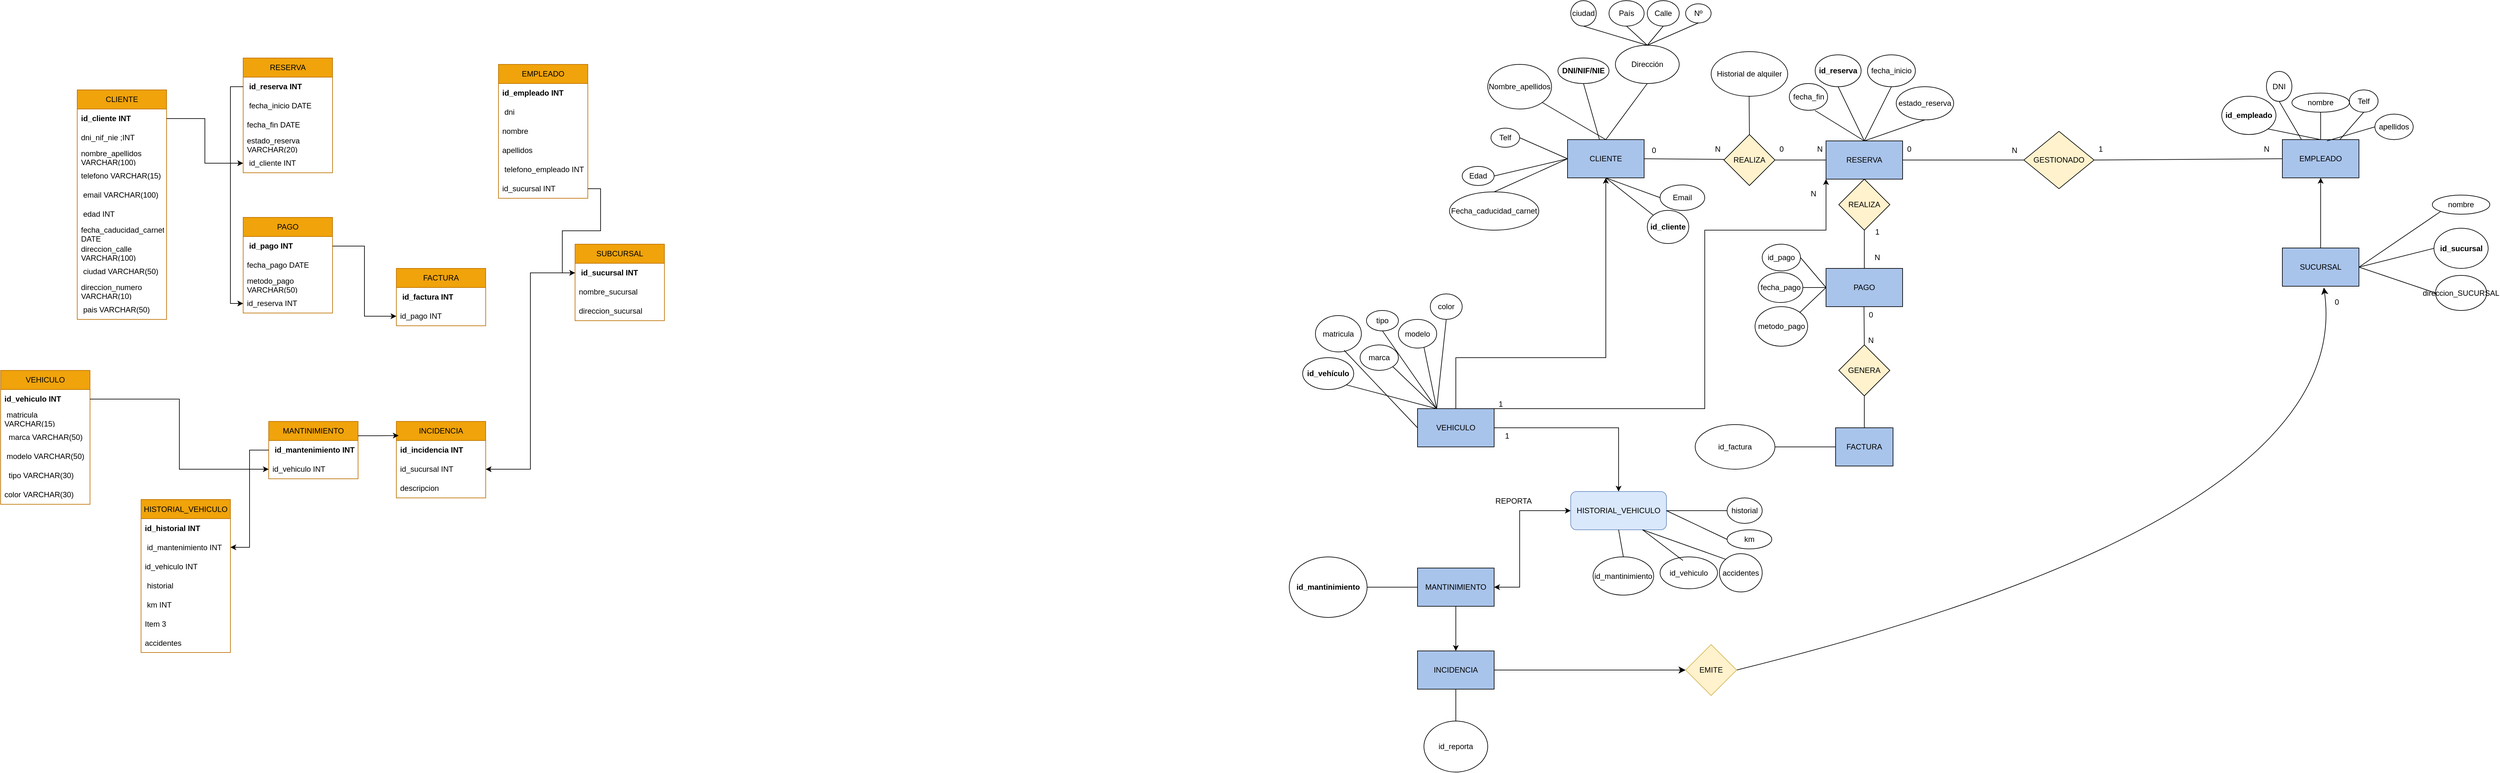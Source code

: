 <mxfile version="27.0.5">
  <diagram id="R2lEEEUBdFMjLlhIrx00" name="Page-1">
    <mxGraphModel dx="4003" dy="900" grid="1" gridSize="10" guides="1" tooltips="1" connect="1" arrows="1" fold="1" page="1" pageScale="1" pageWidth="850" pageHeight="1100" math="0" shadow="0" extFonts="Permanent Marker^https://fonts.googleapis.com/css?family=Permanent+Marker">
      <root>
        <mxCell id="0" />
        <mxCell id="1" parent="0" />
        <mxCell id="V3qszUc2DDFbUSEGO7iu-2" value="CLIENTE" style="rounded=0;whiteSpace=wrap;html=1;fillColor=#A9C4EB;" parent="1" vertex="1">
          <mxGeometry x="155" y="238" width="120" height="60" as="geometry" />
        </mxCell>
        <mxCell id="V3qszUc2DDFbUSEGO7iu-3" value="Dirección" style="ellipse;whiteSpace=wrap;html=1;" parent="1" vertex="1">
          <mxGeometry x="230" y="90" width="100" height="60" as="geometry" />
        </mxCell>
        <mxCell id="V3qszUc2DDFbUSEGO7iu-5" value="&lt;b&gt;DNI/NIF/NIE&lt;/b&gt;" style="ellipse;whiteSpace=wrap;html=1;" parent="1" vertex="1">
          <mxGeometry x="140" y="110" width="80" height="40" as="geometry" />
        </mxCell>
        <mxCell id="V3qszUc2DDFbUSEGO7iu-6" value="Nombre_apellidos" style="ellipse;whiteSpace=wrap;html=1;" parent="1" vertex="1">
          <mxGeometry x="30" y="120" width="100" height="70" as="geometry" />
        </mxCell>
        <mxCell id="V3qszUc2DDFbUSEGO7iu-7" value="Telf" style="ellipse;whiteSpace=wrap;html=1;" parent="1" vertex="1">
          <mxGeometry x="35" y="220" width="45" height="30" as="geometry" />
        </mxCell>
        <mxCell id="V3qszUc2DDFbUSEGO7iu-8" value="Email" style="ellipse;whiteSpace=wrap;html=1;" parent="1" vertex="1">
          <mxGeometry x="300" y="309" width="70" height="40" as="geometry" />
        </mxCell>
        <mxCell id="V3qszUc2DDFbUSEGO7iu-9" value="Fecha_caducidad_carnet" style="ellipse;whiteSpace=wrap;html=1;" parent="1" vertex="1">
          <mxGeometry x="-30" y="320" width="140" height="60" as="geometry" />
        </mxCell>
        <mxCell id="V3qszUc2DDFbUSEGO7iu-10" value="Edad" style="ellipse;whiteSpace=wrap;html=1;" parent="1" vertex="1">
          <mxGeometry x="-10" y="280" width="50" height="30" as="geometry" />
        </mxCell>
        <mxCell id="V3qszUc2DDFbUSEGO7iu-13" value="" style="endArrow=none;html=1;rounded=0;entryX=0.5;entryY=1;entryDx=0;entryDy=0;exitX=0.5;exitY=0;exitDx=0;exitDy=0;" parent="1" source="V3qszUc2DDFbUSEGO7iu-2" target="V3qszUc2DDFbUSEGO7iu-3" edge="1">
          <mxGeometry width="50" height="50" relative="1" as="geometry">
            <mxPoint x="220" y="240" as="sourcePoint" />
            <mxPoint x="270" y="190" as="targetPoint" />
          </mxGeometry>
        </mxCell>
        <mxCell id="V3qszUc2DDFbUSEGO7iu-14" value="" style="endArrow=none;html=1;rounded=0;exitX=0.417;exitY=0;exitDx=0;exitDy=0;exitPerimeter=0;entryX=0.5;entryY=1;entryDx=0;entryDy=0;" parent="1" source="V3qszUc2DDFbUSEGO7iu-2" target="V3qszUc2DDFbUSEGO7iu-5" edge="1">
          <mxGeometry width="50" height="50" relative="1" as="geometry">
            <mxPoint x="200" y="230" as="sourcePoint" />
            <mxPoint x="160" y="150" as="targetPoint" />
          </mxGeometry>
        </mxCell>
        <mxCell id="V3qszUc2DDFbUSEGO7iu-15" value="" style="endArrow=none;html=1;rounded=0;exitX=0;exitY=0.5;exitDx=0;exitDy=0;entryX=0.5;entryY=1;entryDx=0;entryDy=0;" parent="1" source="V3qszUc2DDFbUSEGO7iu-8" target="V3qszUc2DDFbUSEGO7iu-2" edge="1">
          <mxGeometry width="50" height="50" relative="1" as="geometry">
            <mxPoint x="210" y="370" as="sourcePoint" />
            <mxPoint x="220" y="300" as="targetPoint" />
          </mxGeometry>
        </mxCell>
        <mxCell id="V3qszUc2DDFbUSEGO7iu-16" value="" style="endArrow=none;html=1;rounded=0;exitX=0.5;exitY=0;exitDx=0;exitDy=0;entryX=0;entryY=0.5;entryDx=0;entryDy=0;" parent="1" source="V3qszUc2DDFbUSEGO7iu-9" target="V3qszUc2DDFbUSEGO7iu-2" edge="1">
          <mxGeometry width="50" height="50" relative="1" as="geometry">
            <mxPoint x="185" y="370" as="sourcePoint" />
            <mxPoint x="175" y="300" as="targetPoint" />
          </mxGeometry>
        </mxCell>
        <mxCell id="V3qszUc2DDFbUSEGO7iu-17" value="" style="endArrow=none;html=1;rounded=0;entryX=0;entryY=0.5;entryDx=0;entryDy=0;exitX=1;exitY=0.5;exitDx=0;exitDy=0;" parent="1" source="V3qszUc2DDFbUSEGO7iu-10" target="V3qszUc2DDFbUSEGO7iu-2" edge="1">
          <mxGeometry width="50" height="50" relative="1" as="geometry">
            <mxPoint x="105" y="300" as="sourcePoint" />
            <mxPoint x="145" y="280" as="targetPoint" />
          </mxGeometry>
        </mxCell>
        <mxCell id="V3qszUc2DDFbUSEGO7iu-18" value="" style="endArrow=none;html=1;rounded=0;entryX=0;entryY=0.5;entryDx=0;entryDy=0;exitX=1;exitY=0.5;exitDx=0;exitDy=0;" parent="1" source="V3qszUc2DDFbUSEGO7iu-7" target="V3qszUc2DDFbUSEGO7iu-2" edge="1">
          <mxGeometry width="50" height="50" relative="1" as="geometry">
            <mxPoint x="105" y="244.5" as="sourcePoint" />
            <mxPoint x="185" y="244.5" as="targetPoint" />
          </mxGeometry>
        </mxCell>
        <mxCell id="V3qszUc2DDFbUSEGO7iu-19" value="" style="endArrow=none;html=1;rounded=0;exitX=0.5;exitY=0;exitDx=0;exitDy=0;entryX=1;entryY=1;entryDx=0;entryDy=0;" parent="1" source="V3qszUc2DDFbUSEGO7iu-2" target="V3qszUc2DDFbUSEGO7iu-6" edge="1">
          <mxGeometry width="50" height="50" relative="1" as="geometry">
            <mxPoint x="120" y="250" as="sourcePoint" />
            <mxPoint x="80" y="190" as="targetPoint" />
          </mxGeometry>
        </mxCell>
        <mxCell id="V3qszUc2DDFbUSEGO7iu-20" value="REALIZA" style="rhombus;whiteSpace=wrap;html=1;fillColor=#FFF2CC;" parent="1" vertex="1">
          <mxGeometry x="400" y="230" width="80" height="80" as="geometry" />
        </mxCell>
        <mxCell id="V3qszUc2DDFbUSEGO7iu-21" value="Historial de alquiler" style="ellipse;whiteSpace=wrap;html=1;" parent="1" vertex="1">
          <mxGeometry x="380" y="100" width="120" height="70" as="geometry" />
        </mxCell>
        <mxCell id="V3qszUc2DDFbUSEGO7iu-22" value="" style="endArrow=none;html=1;rounded=0;" parent="1" edge="1">
          <mxGeometry width="50" height="50" relative="1" as="geometry">
            <mxPoint x="440" y="230" as="sourcePoint" />
            <mxPoint x="439.5" y="170" as="targetPoint" />
          </mxGeometry>
        </mxCell>
        <mxCell id="V3qszUc2DDFbUSEGO7iu-23" value="" style="endArrow=none;html=1;rounded=0;entryX=1;entryY=0.5;entryDx=0;entryDy=0;" parent="1" target="V3qszUc2DDFbUSEGO7iu-2" edge="1">
          <mxGeometry width="50" height="50" relative="1" as="geometry">
            <mxPoint x="400" y="269" as="sourcePoint" />
            <mxPoint x="280" y="269" as="targetPoint" />
          </mxGeometry>
        </mxCell>
        <mxCell id="V3qszUc2DDFbUSEGO7iu-24" value="0" style="text;html=1;align=center;verticalAlign=middle;resizable=0;points=[];autosize=1;strokeColor=none;fillColor=none;" parent="1" vertex="1">
          <mxGeometry x="275" y="240" width="30" height="30" as="geometry" />
        </mxCell>
        <mxCell id="V3qszUc2DDFbUSEGO7iu-25" value="N" style="text;html=1;align=center;verticalAlign=middle;resizable=0;points=[];autosize=1;strokeColor=none;fillColor=none;" parent="1" vertex="1">
          <mxGeometry x="375" y="238" width="30" height="30" as="geometry" />
        </mxCell>
        <mxCell id="V3qszUc2DDFbUSEGO7iu-27" value="RESERVA" style="rounded=0;whiteSpace=wrap;html=1;fillColor=#A9C4EB;" parent="1" vertex="1">
          <mxGeometry x="560" y="240" width="120" height="60" as="geometry" />
        </mxCell>
        <mxCell id="V3qszUc2DDFbUSEGO7iu-28" value="" style="endArrow=none;html=1;rounded=0;entryX=0;entryY=0.5;entryDx=0;entryDy=0;" parent="1" source="V3qszUc2DDFbUSEGO7iu-20" target="V3qszUc2DDFbUSEGO7iu-27" edge="1">
          <mxGeometry width="50" height="50" relative="1" as="geometry">
            <mxPoint x="460" y="320" as="sourcePoint" />
            <mxPoint x="510" y="270" as="targetPoint" />
          </mxGeometry>
        </mxCell>
        <mxCell id="V3qszUc2DDFbUSEGO7iu-29" value="REALIZA" style="rhombus;whiteSpace=wrap;html=1;fillColor=#FFF2CC;" parent="1" vertex="1">
          <mxGeometry x="580" y="300" width="80" height="80" as="geometry" />
        </mxCell>
        <mxCell id="V3qszUc2DDFbUSEGO7iu-30" value="PAGO" style="rounded=0;whiteSpace=wrap;html=1;fillColor=#A9C4EB;" parent="1" vertex="1">
          <mxGeometry x="560" y="440" width="120" height="60" as="geometry" />
        </mxCell>
        <mxCell id="V3qszUc2DDFbUSEGO7iu-31" value="" style="endArrow=none;html=1;rounded=0;exitX=0.5;exitY=0;exitDx=0;exitDy=0;" parent="1" source="V3qszUc2DDFbUSEGO7iu-30" edge="1">
          <mxGeometry width="50" height="50" relative="1" as="geometry">
            <mxPoint x="570" y="430" as="sourcePoint" />
            <mxPoint x="620" y="380" as="targetPoint" />
          </mxGeometry>
        </mxCell>
        <mxCell id="V3qszUc2DDFbUSEGO7iu-32" value="1" style="text;html=1;align=center;verticalAlign=middle;resizable=0;points=[];autosize=1;strokeColor=none;fillColor=none;" parent="1" vertex="1">
          <mxGeometry x="625" y="368" width="30" height="30" as="geometry" />
        </mxCell>
        <mxCell id="V3qszUc2DDFbUSEGO7iu-33" value="N" style="text;html=1;align=center;verticalAlign=middle;resizable=0;points=[];autosize=1;strokeColor=none;fillColor=none;" parent="1" vertex="1">
          <mxGeometry x="625" y="408" width="30" height="30" as="geometry" />
        </mxCell>
        <mxCell id="V3qszUc2DDFbUSEGO7iu-34" value="GENERA" style="rhombus;whiteSpace=wrap;html=1;fillColor=#FFF2CC;" parent="1" vertex="1">
          <mxGeometry x="580" y="560" width="80" height="80" as="geometry" />
        </mxCell>
        <mxCell id="V3qszUc2DDFbUSEGO7iu-35" value="" style="endArrow=none;html=1;rounded=0;exitX=0.5;exitY=0;exitDx=0;exitDy=0;" parent="1" source="V3qszUc2DDFbUSEGO7iu-34" edge="1">
          <mxGeometry width="50" height="50" relative="1" as="geometry">
            <mxPoint x="619.5" y="560" as="sourcePoint" />
            <mxPoint x="619.5" y="500" as="targetPoint" />
          </mxGeometry>
        </mxCell>
        <mxCell id="V3qszUc2DDFbUSEGO7iu-36" value="0" style="text;html=1;align=center;verticalAlign=middle;resizable=0;points=[];autosize=1;strokeColor=none;fillColor=none;" parent="1" vertex="1">
          <mxGeometry x="615" y="498" width="30" height="30" as="geometry" />
        </mxCell>
        <mxCell id="V3qszUc2DDFbUSEGO7iu-37" value="N" style="text;html=1;align=center;verticalAlign=middle;resizable=0;points=[];autosize=1;strokeColor=none;fillColor=none;" parent="1" vertex="1">
          <mxGeometry x="615" y="538" width="30" height="30" as="geometry" />
        </mxCell>
        <mxCell id="V3qszUc2DDFbUSEGO7iu-43" value="FACTURA" style="rounded=0;whiteSpace=wrap;html=1;fillColor=#A9C4EB;" parent="1" vertex="1">
          <mxGeometry x="575" y="690" width="90" height="60" as="geometry" />
        </mxCell>
        <mxCell id="V3qszUc2DDFbUSEGO7iu-44" value="id_factura" style="ellipse;whiteSpace=wrap;html=1;" parent="1" vertex="1">
          <mxGeometry x="355" y="685" width="125" height="70" as="geometry" />
        </mxCell>
        <mxCell id="V3qszUc2DDFbUSEGO7iu-47" value="" style="endArrow=none;html=1;rounded=0;exitX=1;exitY=0.5;exitDx=0;exitDy=0;entryX=0;entryY=0.5;entryDx=0;entryDy=0;" parent="1" source="V3qszUc2DDFbUSEGO7iu-44" target="V3qszUc2DDFbUSEGO7iu-43" edge="1">
          <mxGeometry width="50" height="50" relative="1" as="geometry">
            <mxPoint x="460" y="620" as="sourcePoint" />
            <mxPoint x="510" y="570" as="targetPoint" />
          </mxGeometry>
        </mxCell>
        <mxCell id="V3qszUc2DDFbUSEGO7iu-53" value="EMPLEADO" style="rounded=0;whiteSpace=wrap;html=1;fillColor=#A9C4EB;" parent="1" vertex="1">
          <mxGeometry x="1275" y="238" width="120" height="60" as="geometry" />
        </mxCell>
        <mxCell id="V3qszUc2DDFbUSEGO7iu-54" value="GESTIONADO" style="rhombus;whiteSpace=wrap;html=1;fillColor=#FFF2CC;" parent="1" vertex="1">
          <mxGeometry x="870" y="225" width="110" height="90" as="geometry" />
        </mxCell>
        <mxCell id="V3qszUc2DDFbUSEGO7iu-55" value="" style="endArrow=none;html=1;rounded=0;exitX=1;exitY=0.5;exitDx=0;exitDy=0;entryX=0;entryY=0.5;entryDx=0;entryDy=0;" parent="1" source="V3qszUc2DDFbUSEGO7iu-27" target="V3qszUc2DDFbUSEGO7iu-54" edge="1">
          <mxGeometry width="50" height="50" relative="1" as="geometry">
            <mxPoint x="930" y="560" as="sourcePoint" />
            <mxPoint x="980" y="510" as="targetPoint" />
          </mxGeometry>
        </mxCell>
        <mxCell id="V3qszUc2DDFbUSEGO7iu-56" value="0" style="text;html=1;align=center;verticalAlign=middle;resizable=0;points=[];autosize=1;strokeColor=none;fillColor=none;" parent="1" vertex="1">
          <mxGeometry x="675" y="238" width="30" height="30" as="geometry" />
        </mxCell>
        <mxCell id="V3qszUc2DDFbUSEGO7iu-57" value="N" style="text;html=1;align=center;verticalAlign=middle;resizable=0;points=[];autosize=1;strokeColor=none;fillColor=none;" parent="1" vertex="1">
          <mxGeometry x="840" y="240" width="30" height="30" as="geometry" />
        </mxCell>
        <mxCell id="V3qszUc2DDFbUSEGO7iu-60" value="" style="endArrow=none;html=1;rounded=0;exitX=1;exitY=0.5;exitDx=0;exitDy=0;entryX=0;entryY=0.5;entryDx=0;entryDy=0;" parent="1" source="V3qszUc2DDFbUSEGO7iu-54" target="V3qszUc2DDFbUSEGO7iu-53" edge="1">
          <mxGeometry width="50" height="50" relative="1" as="geometry">
            <mxPoint x="1060" y="440" as="sourcePoint" />
            <mxPoint x="1110" y="390" as="targetPoint" />
          </mxGeometry>
        </mxCell>
        <mxCell id="V3qszUc2DDFbUSEGO7iu-61" value="&lt;b&gt;id_empleado&lt;/b&gt;" style="ellipse;whiteSpace=wrap;html=1;" parent="1" vertex="1">
          <mxGeometry x="1180" y="170" width="85" height="60" as="geometry" />
        </mxCell>
        <mxCell id="V3qszUc2DDFbUSEGO7iu-62" value="nombre" style="ellipse;whiteSpace=wrap;html=1;" parent="1" vertex="1">
          <mxGeometry x="1290" y="165" width="90" height="30" as="geometry" />
        </mxCell>
        <mxCell id="V3qszUc2DDFbUSEGO7iu-63" value="apellidos" style="ellipse;whiteSpace=wrap;html=1;" parent="1" vertex="1">
          <mxGeometry x="1420" y="198" width="60" height="40" as="geometry" />
        </mxCell>
        <mxCell id="V3qszUc2DDFbUSEGO7iu-64" value="DNI" style="ellipse;whiteSpace=wrap;html=1;" parent="1" vertex="1">
          <mxGeometry x="1250" y="131" width="40" height="47" as="geometry" />
        </mxCell>
        <mxCell id="V3qszUc2DDFbUSEGO7iu-65" value="" style="endArrow=none;html=1;rounded=0;exitX=1;exitY=1;exitDx=0;exitDy=0;entryX=0.5;entryY=0;entryDx=0;entryDy=0;" parent="1" source="V3qszUc2DDFbUSEGO7iu-61" target="V3qszUc2DDFbUSEGO7iu-53" edge="1">
          <mxGeometry width="50" height="50" relative="1" as="geometry">
            <mxPoint x="1330" y="220" as="sourcePoint" />
            <mxPoint x="1380" y="170" as="targetPoint" />
          </mxGeometry>
        </mxCell>
        <mxCell id="V3qszUc2DDFbUSEGO7iu-66" value="" style="endArrow=none;html=1;rounded=0;entryX=0.5;entryY=1;entryDx=0;entryDy=0;exitX=0.5;exitY=0;exitDx=0;exitDy=0;" parent="1" source="V3qszUc2DDFbUSEGO7iu-53" target="V3qszUc2DDFbUSEGO7iu-62" edge="1">
          <mxGeometry width="50" height="50" relative="1" as="geometry">
            <mxPoint x="1320" y="237" as="sourcePoint" />
            <mxPoint x="1380" y="170" as="targetPoint" />
          </mxGeometry>
        </mxCell>
        <mxCell id="V3qszUc2DDFbUSEGO7iu-67" value="" style="endArrow=none;html=1;rounded=0;exitX=0.583;exitY=0.033;exitDx=0;exitDy=0;exitPerimeter=0;entryX=0;entryY=0.5;entryDx=0;entryDy=0;" parent="1" source="V3qszUc2DDFbUSEGO7iu-53" target="V3qszUc2DDFbUSEGO7iu-63" edge="1">
          <mxGeometry width="50" height="50" relative="1" as="geometry">
            <mxPoint x="1400" y="240" as="sourcePoint" />
            <mxPoint x="1450" y="190" as="targetPoint" />
          </mxGeometry>
        </mxCell>
        <mxCell id="V3qszUc2DDFbUSEGO7iu-68" value="Telf" style="ellipse;whiteSpace=wrap;html=1;" parent="1" vertex="1">
          <mxGeometry x="1380" y="160" width="45" height="35" as="geometry" />
        </mxCell>
        <mxCell id="V3qszUc2DDFbUSEGO7iu-70" value="" style="endArrow=none;html=1;rounded=0;exitX=0.5;exitY=1;exitDx=0;exitDy=0;entryX=0.25;entryY=0;entryDx=0;entryDy=0;" parent="1" source="V3qszUc2DDFbUSEGO7iu-64" target="V3qszUc2DDFbUSEGO7iu-53" edge="1">
          <mxGeometry width="50" height="50" relative="1" as="geometry">
            <mxPoint x="1275" y="350" as="sourcePoint" />
            <mxPoint x="1325" y="300" as="targetPoint" />
          </mxGeometry>
        </mxCell>
        <mxCell id="V3qszUc2DDFbUSEGO7iu-71" value="" style="endArrow=none;html=1;rounded=0;exitX=0.5;exitY=1;exitDx=0;exitDy=0;entryX=0.75;entryY=0;entryDx=0;entryDy=0;" parent="1" source="V3qszUc2DDFbUSEGO7iu-68" target="V3qszUc2DDFbUSEGO7iu-53" edge="1">
          <mxGeometry width="50" height="50" relative="1" as="geometry">
            <mxPoint x="1280" y="350" as="sourcePoint" />
            <mxPoint x="1320" y="300" as="targetPoint" />
          </mxGeometry>
        </mxCell>
        <mxCell id="V3qszUc2DDFbUSEGO7iu-72" value="País" style="ellipse;whiteSpace=wrap;html=1;" parent="1" vertex="1">
          <mxGeometry x="220" y="20" width="55" height="40" as="geometry" />
        </mxCell>
        <mxCell id="V3qszUc2DDFbUSEGO7iu-73" value="Calle" style="ellipse;whiteSpace=wrap;html=1;" parent="1" vertex="1">
          <mxGeometry x="280" y="20" width="50" height="40" as="geometry" />
        </mxCell>
        <mxCell id="V3qszUc2DDFbUSEGO7iu-74" value="Nº" style="ellipse;whiteSpace=wrap;html=1;" parent="1" vertex="1">
          <mxGeometry x="340" y="25" width="40" height="30" as="geometry" />
        </mxCell>
        <mxCell id="V3qszUc2DDFbUSEGO7iu-76" value="" style="endArrow=none;html=1;rounded=0;exitX=0.5;exitY=0;exitDx=0;exitDy=0;entryX=0.5;entryY=1;entryDx=0;entryDy=0;" parent="1" source="V3qszUc2DDFbUSEGO7iu-3" target="V3qszUc2DDFbUSEGO7iu-72" edge="1">
          <mxGeometry width="50" height="50" relative="1" as="geometry">
            <mxPoint x="980" y="510" as="sourcePoint" />
            <mxPoint x="1030" y="460" as="targetPoint" />
          </mxGeometry>
        </mxCell>
        <mxCell id="V3qszUc2DDFbUSEGO7iu-77" value="" style="endArrow=none;html=1;rounded=0;exitX=0.5;exitY=0;exitDx=0;exitDy=0;entryX=0.5;entryY=1;entryDx=0;entryDy=0;" parent="1" source="V3qszUc2DDFbUSEGO7iu-3" target="V3qszUc2DDFbUSEGO7iu-73" edge="1">
          <mxGeometry width="50" height="50" relative="1" as="geometry">
            <mxPoint x="380" y="100" as="sourcePoint" />
            <mxPoint x="430" y="50" as="targetPoint" />
          </mxGeometry>
        </mxCell>
        <mxCell id="V3qszUc2DDFbUSEGO7iu-78" value="" style="endArrow=none;html=1;rounded=0;exitX=0.5;exitY=0;exitDx=0;exitDy=0;entryX=0.5;entryY=1;entryDx=0;entryDy=0;" parent="1" source="V3qszUc2DDFbUSEGO7iu-3" target="V3qszUc2DDFbUSEGO7iu-74" edge="1">
          <mxGeometry width="50" height="50" relative="1" as="geometry">
            <mxPoint x="350" y="100" as="sourcePoint" />
            <mxPoint x="400" y="50" as="targetPoint" />
          </mxGeometry>
        </mxCell>
        <mxCell id="V3qszUc2DDFbUSEGO7iu-80" value="&lt;b&gt;id_cliente&lt;/b&gt;" style="ellipse;whiteSpace=wrap;html=1;" parent="1" vertex="1">
          <mxGeometry x="280" y="349" width="65" height="52" as="geometry" />
        </mxCell>
        <mxCell id="V3qszUc2DDFbUSEGO7iu-81" value="" style="endArrow=none;html=1;rounded=0;entryX=0.5;entryY=1;entryDx=0;entryDy=0;exitX=0;exitY=0;exitDx=0;exitDy=0;" parent="1" source="V3qszUc2DDFbUSEGO7iu-80" target="V3qszUc2DDFbUSEGO7iu-2" edge="1">
          <mxGeometry width="50" height="50" relative="1" as="geometry">
            <mxPoint x="110" y="600" as="sourcePoint" />
            <mxPoint x="160" y="550" as="targetPoint" />
          </mxGeometry>
        </mxCell>
        <mxCell id="V3qszUc2DDFbUSEGO7iu-82" value="&lt;b&gt;id_reserva&lt;/b&gt;" style="ellipse;whiteSpace=wrap;html=1;" parent="1" vertex="1">
          <mxGeometry x="543" y="105" width="72" height="50" as="geometry" />
        </mxCell>
        <mxCell id="V3qszUc2DDFbUSEGO7iu-83" value="fecha_inicio" style="ellipse;whiteSpace=wrap;html=1;" parent="1" vertex="1">
          <mxGeometry x="625" y="105" width="75" height="50" as="geometry" />
        </mxCell>
        <mxCell id="V3qszUc2DDFbUSEGO7iu-84" value="fecha_fin" style="ellipse;whiteSpace=wrap;html=1;" parent="1" vertex="1">
          <mxGeometry x="502.5" y="150" width="60" height="42" as="geometry" />
        </mxCell>
        <mxCell id="V3qszUc2DDFbUSEGO7iu-85" value="estado_reserva" style="ellipse;whiteSpace=wrap;html=1;" parent="1" vertex="1">
          <mxGeometry x="670" y="155" width="90" height="52" as="geometry" />
        </mxCell>
        <mxCell id="V3qszUc2DDFbUSEGO7iu-87" value="" style="endArrow=none;html=1;rounded=0;entryX=0.5;entryY=1;entryDx=0;entryDy=0;exitX=0.5;exitY=0;exitDx=0;exitDy=0;" parent="1" source="V3qszUc2DDFbUSEGO7iu-27" target="V3qszUc2DDFbUSEGO7iu-83" edge="1">
          <mxGeometry width="50" height="50" relative="1" as="geometry">
            <mxPoint x="560" y="230" as="sourcePoint" />
            <mxPoint x="610" y="180" as="targetPoint" />
          </mxGeometry>
        </mxCell>
        <mxCell id="V3qszUc2DDFbUSEGO7iu-88" value="" style="endArrow=none;html=1;rounded=0;entryX=0.5;entryY=1;entryDx=0;entryDy=0;exitX=0.5;exitY=0;exitDx=0;exitDy=0;" parent="1" source="V3qszUc2DDFbUSEGO7iu-27" target="V3qszUc2DDFbUSEGO7iu-82" edge="1">
          <mxGeometry width="50" height="50" relative="1" as="geometry">
            <mxPoint x="550" y="240" as="sourcePoint" />
            <mxPoint x="600" y="190" as="targetPoint" />
          </mxGeometry>
        </mxCell>
        <mxCell id="V3qszUc2DDFbUSEGO7iu-89" value="" style="endArrow=none;html=1;rounded=0;entryX=0.5;entryY=1;entryDx=0;entryDy=0;exitX=0.5;exitY=0;exitDx=0;exitDy=0;" parent="1" source="V3qszUc2DDFbUSEGO7iu-27" target="V3qszUc2DDFbUSEGO7iu-85" edge="1">
          <mxGeometry width="50" height="50" relative="1" as="geometry">
            <mxPoint x="520" y="250" as="sourcePoint" />
            <mxPoint x="570" y="200" as="targetPoint" />
          </mxGeometry>
        </mxCell>
        <mxCell id="V3qszUc2DDFbUSEGO7iu-90" value="" style="endArrow=none;html=1;rounded=0;entryX=0.667;entryY=1.006;entryDx=0;entryDy=0;entryPerimeter=0;exitX=0.5;exitY=0;exitDx=0;exitDy=0;" parent="1" source="V3qszUc2DDFbUSEGO7iu-27" target="V3qszUc2DDFbUSEGO7iu-84" edge="1">
          <mxGeometry width="50" height="50" relative="1" as="geometry">
            <mxPoint x="500" y="270" as="sourcePoint" />
            <mxPoint x="550" y="220" as="targetPoint" />
          </mxGeometry>
        </mxCell>
        <mxCell id="V3qszUc2DDFbUSEGO7iu-119" style="edgeStyle=orthogonalEdgeStyle;rounded=0;orthogonalLoop=1;jettySize=auto;html=1;exitX=0.5;exitY=0;exitDx=0;exitDy=0;entryX=0.5;entryY=1;entryDx=0;entryDy=0;" parent="1" source="V3qszUc2DDFbUSEGO7iu-91" target="V3qszUc2DDFbUSEGO7iu-2" edge="1">
          <mxGeometry relative="1" as="geometry">
            <Array as="points">
              <mxPoint x="-20" y="580" />
              <mxPoint x="215" y="580" />
            </Array>
          </mxGeometry>
        </mxCell>
        <mxCell id="4EDpYWvZh2LhLLsxcCef-3" style="edgeStyle=orthogonalEdgeStyle;rounded=0;orthogonalLoop=1;jettySize=auto;html=1;exitX=1;exitY=0.5;exitDx=0;exitDy=0;entryX=0.5;entryY=0;entryDx=0;entryDy=0;" edge="1" parent="1" source="V3qszUc2DDFbUSEGO7iu-91" target="4EDpYWvZh2LhLLsxcCef-1">
          <mxGeometry relative="1" as="geometry" />
        </mxCell>
        <mxCell id="4EDpYWvZh2LhLLsxcCef-17" style="edgeStyle=orthogonalEdgeStyle;rounded=0;orthogonalLoop=1;jettySize=auto;html=1;exitX=1;exitY=0.25;exitDx=0;exitDy=0;entryX=0;entryY=1;entryDx=0;entryDy=0;" edge="1" parent="1" source="V3qszUc2DDFbUSEGO7iu-91" target="V3qszUc2DDFbUSEGO7iu-27">
          <mxGeometry relative="1" as="geometry">
            <mxPoint x="400" y="350" as="targetPoint" />
            <Array as="points">
              <mxPoint x="40" y="660" />
              <mxPoint x="370" y="660" />
              <mxPoint x="370" y="380" />
              <mxPoint x="560" y="380" />
            </Array>
          </mxGeometry>
        </mxCell>
        <mxCell id="V3qszUc2DDFbUSEGO7iu-91" value="VEHICULO" style="rounded=0;whiteSpace=wrap;html=1;fillColor=#A9C4EB;" parent="1" vertex="1">
          <mxGeometry x="-80" y="660" width="120" height="60" as="geometry" />
        </mxCell>
        <mxCell id="V3qszUc2DDFbUSEGO7iu-93" value="&lt;b&gt;id_vehículo&lt;/b&gt;" style="ellipse;whiteSpace=wrap;html=1;" parent="1" vertex="1">
          <mxGeometry x="-260" y="580" width="80" height="50" as="geometry" />
        </mxCell>
        <mxCell id="V3qszUc2DDFbUSEGO7iu-94" value="marca" style="ellipse;whiteSpace=wrap;html=1;" parent="1" vertex="1">
          <mxGeometry x="-170" y="560" width="60" height="40" as="geometry" />
        </mxCell>
        <mxCell id="V3qszUc2DDFbUSEGO7iu-95" value="modelo" style="ellipse;whiteSpace=wrap;html=1;" parent="1" vertex="1">
          <mxGeometry x="-110" y="520" width="60" height="45" as="geometry" />
        </mxCell>
        <mxCell id="V3qszUc2DDFbUSEGO7iu-96" value="matricula" style="ellipse;whiteSpace=wrap;html=1;" parent="1" vertex="1">
          <mxGeometry x="-240" y="514" width="72" height="57" as="geometry" />
        </mxCell>
        <mxCell id="V3qszUc2DDFbUSEGO7iu-97" value="color" style="ellipse;whiteSpace=wrap;html=1;" parent="1" vertex="1">
          <mxGeometry x="-60" y="480" width="50" height="40" as="geometry" />
        </mxCell>
        <mxCell id="V3qszUc2DDFbUSEGO7iu-98" value="tipo" style="ellipse;whiteSpace=wrap;html=1;" parent="1" vertex="1">
          <mxGeometry x="-160" y="506" width="50" height="32" as="geometry" />
        </mxCell>
        <mxCell id="V3qszUc2DDFbUSEGO7iu-104" value="" style="endArrow=none;html=1;rounded=0;exitX=0.25;exitY=0;exitDx=0;exitDy=0;entryX=1;entryY=1;entryDx=0;entryDy=0;" parent="1" source="V3qszUc2DDFbUSEGO7iu-91" target="V3qszUc2DDFbUSEGO7iu-93" edge="1">
          <mxGeometry width="50" height="50" relative="1" as="geometry">
            <mxPoint x="50" y="510" as="sourcePoint" />
            <mxPoint x="100" y="460" as="targetPoint" />
          </mxGeometry>
        </mxCell>
        <mxCell id="V3qszUc2DDFbUSEGO7iu-105" value="" style="endArrow=none;html=1;rounded=0;exitX=1;exitY=1;exitDx=0;exitDy=0;entryX=0.25;entryY=0;entryDx=0;entryDy=0;" parent="1" source="V3qszUc2DDFbUSEGO7iu-94" target="V3qszUc2DDFbUSEGO7iu-91" edge="1">
          <mxGeometry width="50" height="50" relative="1" as="geometry">
            <mxPoint x="90" y="540" as="sourcePoint" />
            <mxPoint x="140" y="490" as="targetPoint" />
          </mxGeometry>
        </mxCell>
        <mxCell id="V3qszUc2DDFbUSEGO7iu-106" value="" style="endArrow=none;html=1;rounded=0;exitX=0.625;exitY=0.956;exitDx=0;exitDy=0;exitPerimeter=0;entryX=0;entryY=0.5;entryDx=0;entryDy=0;" parent="1" source="V3qszUc2DDFbUSEGO7iu-96" target="V3qszUc2DDFbUSEGO7iu-91" edge="1">
          <mxGeometry width="50" height="50" relative="1" as="geometry">
            <mxPoint x="130" y="620" as="sourcePoint" />
            <mxPoint x="180" y="570" as="targetPoint" />
          </mxGeometry>
        </mxCell>
        <mxCell id="V3qszUc2DDFbUSEGO7iu-107" value="" style="endArrow=none;html=1;rounded=0;exitX=0.5;exitY=1;exitDx=0;exitDy=0;entryX=0.25;entryY=0;entryDx=0;entryDy=0;" parent="1" source="V3qszUc2DDFbUSEGO7iu-98" target="V3qszUc2DDFbUSEGO7iu-91" edge="1">
          <mxGeometry width="50" height="50" relative="1" as="geometry">
            <mxPoint x="60" y="610" as="sourcePoint" />
            <mxPoint x="110" y="560" as="targetPoint" />
          </mxGeometry>
        </mxCell>
        <mxCell id="V3qszUc2DDFbUSEGO7iu-108" value="" style="endArrow=none;html=1;rounded=0;entryX=0.5;entryY=1;entryDx=0;entryDy=0;exitX=0.25;exitY=0;exitDx=0;exitDy=0;" parent="1" source="V3qszUc2DDFbUSEGO7iu-91" target="V3qszUc2DDFbUSEGO7iu-97" edge="1">
          <mxGeometry width="50" height="50" relative="1" as="geometry">
            <mxPoint x="20" y="620" as="sourcePoint" />
            <mxPoint x="70" y="570" as="targetPoint" />
          </mxGeometry>
        </mxCell>
        <mxCell id="V3qszUc2DDFbUSEGO7iu-109" value="" style="endArrow=none;html=1;rounded=0;exitX=0.667;exitY=0.967;exitDx=0;exitDy=0;exitPerimeter=0;entryX=0.25;entryY=0;entryDx=0;entryDy=0;" parent="1" source="V3qszUc2DDFbUSEGO7iu-95" target="V3qszUc2DDFbUSEGO7iu-91" edge="1">
          <mxGeometry width="50" height="50" relative="1" as="geometry">
            <mxPoint x="-10" y="620" as="sourcePoint" />
            <mxPoint x="40" y="570" as="targetPoint" />
          </mxGeometry>
        </mxCell>
        <mxCell id="V3qszUc2DDFbUSEGO7iu-120" style="edgeStyle=orthogonalEdgeStyle;rounded=0;orthogonalLoop=1;jettySize=auto;html=1;exitX=0.5;exitY=1;exitDx=0;exitDy=0;entryX=0.5;entryY=0;entryDx=0;entryDy=0;" parent="1" source="V3qszUc2DDFbUSEGO7iu-110" target="V3qszUc2DDFbUSEGO7iu-113" edge="1">
          <mxGeometry relative="1" as="geometry" />
        </mxCell>
        <mxCell id="V3qszUc2DDFbUSEGO7iu-110" value="MANTINIMIENTO" style="rounded=0;whiteSpace=wrap;html=1;fillColor=#A9C4EB;" parent="1" vertex="1">
          <mxGeometry x="-80" y="910" width="120" height="60" as="geometry" />
        </mxCell>
        <mxCell id="V3qszUc2DDFbUSEGO7iu-111" value="&lt;b&gt;id_mantinimiento&lt;/b&gt;" style="ellipse;whiteSpace=wrap;html=1;" parent="1" vertex="1">
          <mxGeometry x="-281" y="892.5" width="122" height="95" as="geometry" />
        </mxCell>
        <mxCell id="V3qszUc2DDFbUSEGO7iu-112" value="" style="endArrow=none;html=1;rounded=0;exitX=1;exitY=0.5;exitDx=0;exitDy=0;entryX=0;entryY=0.5;entryDx=0;entryDy=0;" parent="1" source="V3qszUc2DDFbUSEGO7iu-111" target="V3qszUc2DDFbUSEGO7iu-110" edge="1">
          <mxGeometry width="50" height="50" relative="1" as="geometry">
            <mxPoint x="-130" y="990" as="sourcePoint" />
            <mxPoint x="-80" y="940" as="targetPoint" />
          </mxGeometry>
        </mxCell>
        <mxCell id="bRxvMcQ0jLsNjaqWg4bf-6" style="edgeStyle=none;curved=1;rounded=0;orthogonalLoop=1;jettySize=auto;html=1;exitX=1;exitY=0.5;exitDx=0;exitDy=0;entryX=0;entryY=0.5;entryDx=0;entryDy=0;fontSize=12;startSize=8;endSize=8;" parent="1" source="V3qszUc2DDFbUSEGO7iu-113" target="bRxvMcQ0jLsNjaqWg4bf-4" edge="1">
          <mxGeometry relative="1" as="geometry" />
        </mxCell>
        <mxCell id="V3qszUc2DDFbUSEGO7iu-113" value="INCIDENCIA" style="rounded=0;whiteSpace=wrap;html=1;fillColor=#A9C4EB;" parent="1" vertex="1">
          <mxGeometry x="-80" y="1040" width="120" height="60" as="geometry" />
        </mxCell>
        <mxCell id="V3qszUc2DDFbUSEGO7iu-114" value="" style="endArrow=none;html=1;rounded=0;exitX=0.5;exitY=0;exitDx=0;exitDy=0;entryX=0.5;entryY=1;entryDx=0;entryDy=0;" parent="1" source="V3qszUc2DDFbUSEGO7iu-115" target="V3qszUc2DDFbUSEGO7iu-113" edge="1">
          <mxGeometry width="50" height="50" relative="1" as="geometry">
            <mxPoint x="50" y="1140" as="sourcePoint" />
            <mxPoint x="100" y="1090" as="targetPoint" />
          </mxGeometry>
        </mxCell>
        <mxCell id="V3qszUc2DDFbUSEGO7iu-115" value="id_reporta" style="ellipse;whiteSpace=wrap;html=1;" parent="1" vertex="1">
          <mxGeometry x="-70" y="1150" width="100" height="80" as="geometry" />
        </mxCell>
        <mxCell id="V3qszUc2DDFbUSEGO7iu-117" value="" style="endArrow=classic;startArrow=classic;html=1;rounded=0;entryX=0;entryY=0.5;entryDx=0;entryDy=0;" parent="1" source="V3qszUc2DDFbUSEGO7iu-110" target="4EDpYWvZh2LhLLsxcCef-1" edge="1">
          <mxGeometry width="50" height="50" relative="1" as="geometry">
            <mxPoint x="40.0" y="940" as="sourcePoint" />
            <mxPoint x="40.0" y="810" as="targetPoint" />
            <Array as="points">
              <mxPoint x="80" y="940" />
              <mxPoint x="80" y="820" />
            </Array>
          </mxGeometry>
        </mxCell>
        <mxCell id="V3qszUc2DDFbUSEGO7iu-118" value="REPORTA" style="text;html=1;align=center;verticalAlign=middle;resizable=0;points=[];autosize=1;strokeColor=none;fillColor=none;" parent="1" vertex="1">
          <mxGeometry x="30" y="790" width="80" height="30" as="geometry" />
        </mxCell>
        <mxCell id="V3qszUc2DDFbUSEGO7iu-121" value="id_pago" style="ellipse;whiteSpace=wrap;html=1;" parent="1" vertex="1">
          <mxGeometry x="460" y="402" width="60" height="42" as="geometry" />
        </mxCell>
        <mxCell id="V3qszUc2DDFbUSEGO7iu-122" value="fecha_pago" style="ellipse;whiteSpace=wrap;html=1;" parent="1" vertex="1">
          <mxGeometry x="453.75" y="446.5" width="70" height="47" as="geometry" />
        </mxCell>
        <mxCell id="V3qszUc2DDFbUSEGO7iu-124" value="" style="endArrow=none;html=1;rounded=0;exitX=1;exitY=0.5;exitDx=0;exitDy=0;entryX=0;entryY=0.5;entryDx=0;entryDy=0;" parent="1" source="V3qszUc2DDFbUSEGO7iu-122" target="V3qszUc2DDFbUSEGO7iu-30" edge="1">
          <mxGeometry width="50" height="50" relative="1" as="geometry">
            <mxPoint x="590" y="510" as="sourcePoint" />
            <mxPoint x="640" y="460" as="targetPoint" />
          </mxGeometry>
        </mxCell>
        <mxCell id="V3qszUc2DDFbUSEGO7iu-125" value="" style="endArrow=none;html=1;rounded=0;exitX=1;exitY=0.5;exitDx=0;exitDy=0;entryX=0;entryY=0.5;entryDx=0;entryDy=0;" parent="1" source="V3qszUc2DDFbUSEGO7iu-121" target="V3qszUc2DDFbUSEGO7iu-30" edge="1">
          <mxGeometry width="50" height="50" relative="1" as="geometry">
            <mxPoint x="590" y="510" as="sourcePoint" />
            <mxPoint x="640" y="460" as="targetPoint" />
          </mxGeometry>
        </mxCell>
        <mxCell id="V3qszUc2DDFbUSEGO7iu-136" style="edgeStyle=orthogonalEdgeStyle;rounded=0;orthogonalLoop=1;jettySize=auto;html=1;exitX=0.5;exitY=0;exitDx=0;exitDy=0;entryX=0.5;entryY=1;entryDx=0;entryDy=0;" parent="1" source="V3qszUc2DDFbUSEGO7iu-126" target="V3qszUc2DDFbUSEGO7iu-53" edge="1">
          <mxGeometry relative="1" as="geometry" />
        </mxCell>
        <mxCell id="V3qszUc2DDFbUSEGO7iu-126" value="SUCURSAL" style="rounded=0;whiteSpace=wrap;html=1;fillColor=#A9C4EB;" parent="1" vertex="1">
          <mxGeometry x="1275" y="408" width="120" height="60" as="geometry" />
        </mxCell>
        <mxCell id="V3qszUc2DDFbUSEGO7iu-127" value="&lt;b&gt;id_sucursal&lt;/b&gt;" style="ellipse;whiteSpace=wrap;html=1;" parent="1" vertex="1">
          <mxGeometry x="1512.5" y="377" width="85" height="63" as="geometry" />
        </mxCell>
        <mxCell id="V3qszUc2DDFbUSEGO7iu-128" value="nombre" style="ellipse;whiteSpace=wrap;html=1;" parent="1" vertex="1">
          <mxGeometry x="1510" y="325" width="90" height="30" as="geometry" />
        </mxCell>
        <mxCell id="V3qszUc2DDFbUSEGO7iu-129" value="direccion_SUCURSAL" style="ellipse;whiteSpace=wrap;html=1;" parent="1" vertex="1">
          <mxGeometry x="1515" y="451" width="80" height="55" as="geometry" />
        </mxCell>
        <mxCell id="V3qszUc2DDFbUSEGO7iu-131" value="ciudad" style="ellipse;whiteSpace=wrap;html=1;" parent="1" vertex="1">
          <mxGeometry x="160" y="20" width="40" height="40" as="geometry" />
        </mxCell>
        <mxCell id="V3qszUc2DDFbUSEGO7iu-132" value="" style="endArrow=none;html=1;rounded=0;exitX=0.5;exitY=1;exitDx=0;exitDy=0;entryX=0.5;entryY=0;entryDx=0;entryDy=0;" parent="1" source="V3qszUc2DDFbUSEGO7iu-131" target="V3qszUc2DDFbUSEGO7iu-3" edge="1">
          <mxGeometry width="50" height="50" relative="1" as="geometry">
            <mxPoint x="450" y="510" as="sourcePoint" />
            <mxPoint x="500" y="460" as="targetPoint" />
          </mxGeometry>
        </mxCell>
        <mxCell id="V3qszUc2DDFbUSEGO7iu-133" value="" style="endArrow=none;html=1;rounded=0;exitX=0;exitY=1;exitDx=0;exitDy=0;entryX=1;entryY=0.5;entryDx=0;entryDy=0;" parent="1" source="V3qszUc2DDFbUSEGO7iu-128" target="V3qszUc2DDFbUSEGO7iu-126" edge="1">
          <mxGeometry width="50" height="50" relative="1" as="geometry">
            <mxPoint x="1370" y="530" as="sourcePoint" />
            <mxPoint x="1420" y="480" as="targetPoint" />
          </mxGeometry>
        </mxCell>
        <mxCell id="V3qszUc2DDFbUSEGO7iu-134" value="" style="endArrow=none;html=1;rounded=0;entryX=0;entryY=0.5;entryDx=0;entryDy=0;exitX=1;exitY=0.5;exitDx=0;exitDy=0;" parent="1" source="V3qszUc2DDFbUSEGO7iu-126" target="V3qszUc2DDFbUSEGO7iu-127" edge="1">
          <mxGeometry width="50" height="50" relative="1" as="geometry">
            <mxPoint x="1450" y="480" as="sourcePoint" />
            <mxPoint x="1500" y="430" as="targetPoint" />
          </mxGeometry>
        </mxCell>
        <mxCell id="V3qszUc2DDFbUSEGO7iu-135" value="" style="endArrow=none;html=1;rounded=0;exitX=1;exitY=0.5;exitDx=0;exitDy=0;entryX=0;entryY=0.5;entryDx=0;entryDy=0;" parent="1" source="V3qszUc2DDFbUSEGO7iu-126" target="V3qszUc2DDFbUSEGO7iu-129" edge="1">
          <mxGeometry width="50" height="50" relative="1" as="geometry">
            <mxPoint x="1410" y="550" as="sourcePoint" />
            <mxPoint x="1460" y="500" as="targetPoint" />
          </mxGeometry>
        </mxCell>
        <mxCell id="V3qszUc2DDFbUSEGO7iu-137" value="metodo_pago" style="ellipse;whiteSpace=wrap;html=1;" parent="1" vertex="1">
          <mxGeometry x="448.75" y="500" width="82.5" height="62" as="geometry" />
        </mxCell>
        <mxCell id="V3qszUc2DDFbUSEGO7iu-138" value="" style="endArrow=none;html=1;rounded=0;exitX=1;exitY=0;exitDx=0;exitDy=0;entryX=0;entryY=0.5;entryDx=0;entryDy=0;" parent="1" source="V3qszUc2DDFbUSEGO7iu-137" target="V3qszUc2DDFbUSEGO7iu-30" edge="1">
          <mxGeometry width="50" height="50" relative="1" as="geometry">
            <mxPoint x="480" y="510" as="sourcePoint" />
            <mxPoint x="530" y="460" as="targetPoint" />
          </mxGeometry>
        </mxCell>
        <mxCell id="bRxvMcQ0jLsNjaqWg4bf-1" value="" style="endArrow=none;html=1;rounded=0;fontSize=12;startSize=8;endSize=8;curved=1;exitX=0.5;exitY=0;exitDx=0;exitDy=0;entryX=0.5;entryY=1;entryDx=0;entryDy=0;" parent="1" source="V3qszUc2DDFbUSEGO7iu-43" target="V3qszUc2DDFbUSEGO7iu-34" edge="1">
          <mxGeometry width="50" height="50" relative="1" as="geometry">
            <mxPoint x="520" y="660" as="sourcePoint" />
            <mxPoint x="570" y="610" as="targetPoint" />
          </mxGeometry>
        </mxCell>
        <mxCell id="bRxvMcQ0jLsNjaqWg4bf-5" style="edgeStyle=none;curved=1;rounded=0;orthogonalLoop=1;jettySize=auto;html=1;exitX=1;exitY=0.5;exitDx=0;exitDy=0;fontSize=12;startSize=8;endSize=8;" parent="1" source="bRxvMcQ0jLsNjaqWg4bf-4" edge="1">
          <mxGeometry relative="1" as="geometry">
            <mxPoint x="1340" y="470" as="targetPoint" />
            <Array as="points">
              <mxPoint x="1390" y="830" />
            </Array>
          </mxGeometry>
        </mxCell>
        <mxCell id="bRxvMcQ0jLsNjaqWg4bf-4" value="EMITE" style="rhombus;whiteSpace=wrap;html=1;fillColor=#fff2cc;strokeColor=#d6b656;" parent="1" vertex="1">
          <mxGeometry x="340" y="1030" width="80" height="80" as="geometry" />
        </mxCell>
        <mxCell id="4EDpYWvZh2LhLLsxcCef-1" value="&lt;font style=&quot;vertical-align: inherit;&quot;&gt;&lt;font style=&quot;vertical-align: inherit;&quot;&gt;HISTORIAL_VEHICULO&lt;/font&gt;&lt;/font&gt;" style="rounded=1;whiteSpace=wrap;html=1;fillColor=#dae8fc;strokeColor=#6C8EBF;" vertex="1" parent="1">
          <mxGeometry x="160" y="790" width="150" height="60" as="geometry" />
        </mxCell>
        <mxCell id="4EDpYWvZh2LhLLsxcCef-4" value="id_vehiculo" style="ellipse;whiteSpace=wrap;html=1;" vertex="1" parent="1">
          <mxGeometry x="300" y="892.5" width="90" height="50" as="geometry" />
        </mxCell>
        <mxCell id="4EDpYWvZh2LhLLsxcCef-5" value="id_mantinimiento" style="ellipse;whiteSpace=wrap;html=1;" vertex="1" parent="1">
          <mxGeometry x="195" y="892.5" width="95" height="60" as="geometry" />
        </mxCell>
        <mxCell id="4EDpYWvZh2LhLLsxcCef-6" value="km" style="ellipse;whiteSpace=wrap;html=1;" vertex="1" parent="1">
          <mxGeometry x="405" y="850" width="70" height="30" as="geometry" />
        </mxCell>
        <mxCell id="4EDpYWvZh2LhLLsxcCef-7" value="accidentes" style="ellipse;whiteSpace=wrap;html=1;" vertex="1" parent="1">
          <mxGeometry x="393" y="887.5" width="67" height="60" as="geometry" />
        </mxCell>
        <mxCell id="4EDpYWvZh2LhLLsxcCef-8" value="historial" style="ellipse;whiteSpace=wrap;html=1;" vertex="1" parent="1">
          <mxGeometry x="405" y="800" width="55" height="40" as="geometry" />
        </mxCell>
        <mxCell id="4EDpYWvZh2LhLLsxcCef-9" value="" style="endArrow=none;html=1;rounded=0;exitX=1;exitY=0.5;exitDx=0;exitDy=0;entryX=0;entryY=0.5;entryDx=0;entryDy=0;" edge="1" parent="1" source="4EDpYWvZh2LhLLsxcCef-1" target="4EDpYWvZh2LhLLsxcCef-6">
          <mxGeometry width="50" height="50" relative="1" as="geometry">
            <mxPoint x="680" y="600" as="sourcePoint" />
            <mxPoint x="730" y="550" as="targetPoint" />
            <Array as="points" />
          </mxGeometry>
        </mxCell>
        <mxCell id="4EDpYWvZh2LhLLsxcCef-11" value="" style="endArrow=none;html=1;rounded=0;entryX=0.5;entryY=0;entryDx=0;entryDy=0;exitX=0.5;exitY=1;exitDx=0;exitDy=0;" edge="1" parent="1" source="4EDpYWvZh2LhLLsxcCef-1" target="4EDpYWvZh2LhLLsxcCef-5">
          <mxGeometry width="50" height="50" relative="1" as="geometry">
            <mxPoint x="680" y="600" as="sourcePoint" />
            <mxPoint x="730" y="550" as="targetPoint" />
          </mxGeometry>
        </mxCell>
        <mxCell id="4EDpYWvZh2LhLLsxcCef-12" value="" style="endArrow=none;html=1;rounded=0;entryX=0.75;entryY=1;entryDx=0;entryDy=0;exitX=0.398;exitY=0.113;exitDx=0;exitDy=0;exitPerimeter=0;" edge="1" parent="1" source="4EDpYWvZh2LhLLsxcCef-4" target="4EDpYWvZh2LhLLsxcCef-1">
          <mxGeometry width="50" height="50" relative="1" as="geometry">
            <mxPoint x="340" y="890" as="sourcePoint" />
            <mxPoint x="350" y="840" as="targetPoint" />
          </mxGeometry>
        </mxCell>
        <mxCell id="4EDpYWvZh2LhLLsxcCef-13" value="" style="endArrow=none;html=1;rounded=0;entryX=0;entryY=0;entryDx=0;entryDy=0;exitX=0.75;exitY=1;exitDx=0;exitDy=0;" edge="1" parent="1" source="4EDpYWvZh2LhLLsxcCef-1" target="4EDpYWvZh2LhLLsxcCef-7">
          <mxGeometry width="50" height="50" relative="1" as="geometry">
            <mxPoint x="310" y="870" as="sourcePoint" />
            <mxPoint x="380.711" y="820" as="targetPoint" />
          </mxGeometry>
        </mxCell>
        <mxCell id="4EDpYWvZh2LhLLsxcCef-14" value="" style="endArrow=none;html=1;rounded=0;entryX=0;entryY=0.5;entryDx=0;entryDy=0;exitX=1;exitY=0.5;exitDx=0;exitDy=0;" edge="1" parent="1" source="4EDpYWvZh2LhLLsxcCef-1" target="4EDpYWvZh2LhLLsxcCef-8">
          <mxGeometry width="50" height="50" relative="1" as="geometry">
            <mxPoint x="340" y="840" as="sourcePoint" />
            <mxPoint x="390" y="790" as="targetPoint" />
          </mxGeometry>
        </mxCell>
        <mxCell id="4EDpYWvZh2LhLLsxcCef-15" value="0" style="text;html=1;align=center;verticalAlign=middle;resizable=0;points=[];autosize=1;strokeColor=none;fillColor=none;" vertex="1" parent="1">
          <mxGeometry x="475" y="238" width="30" height="30" as="geometry" />
        </mxCell>
        <mxCell id="4EDpYWvZh2LhLLsxcCef-16" value="N" style="text;html=1;align=center;verticalAlign=middle;resizable=0;points=[];autosize=1;strokeColor=none;fillColor=none;" vertex="1" parent="1">
          <mxGeometry x="535" y="238" width="30" height="30" as="geometry" />
        </mxCell>
        <mxCell id="4EDpYWvZh2LhLLsxcCef-18" value="1" style="text;html=1;align=center;verticalAlign=middle;resizable=0;points=[];autosize=1;strokeColor=none;fillColor=none;" vertex="1" parent="1">
          <mxGeometry x="35" y="638" width="30" height="30" as="geometry" />
        </mxCell>
        <mxCell id="4EDpYWvZh2LhLLsxcCef-19" value="N" style="text;html=1;align=center;verticalAlign=middle;resizable=0;points=[];autosize=1;strokeColor=none;fillColor=none;" vertex="1" parent="1">
          <mxGeometry x="525" y="308" width="30" height="30" as="geometry" />
        </mxCell>
        <mxCell id="4EDpYWvZh2LhLLsxcCef-20" value="1" style="text;html=1;align=center;verticalAlign=middle;resizable=0;points=[];autosize=1;strokeColor=none;fillColor=none;" vertex="1" parent="1">
          <mxGeometry x="45" y="688" width="30" height="30" as="geometry" />
        </mxCell>
        <mxCell id="4EDpYWvZh2LhLLsxcCef-21" value="0" style="text;html=1;align=center;verticalAlign=middle;resizable=0;points=[];autosize=1;strokeColor=none;fillColor=none;" vertex="1" parent="1">
          <mxGeometry x="1345" y="478" width="30" height="30" as="geometry" />
        </mxCell>
        <mxCell id="4EDpYWvZh2LhLLsxcCef-22" value="1" style="text;html=1;align=center;verticalAlign=middle;resizable=0;points=[];autosize=1;strokeColor=none;fillColor=none;" vertex="1" parent="1">
          <mxGeometry x="975" y="238" width="30" height="30" as="geometry" />
        </mxCell>
        <mxCell id="4EDpYWvZh2LhLLsxcCef-23" value="N" style="text;html=1;align=center;verticalAlign=middle;resizable=0;points=[];autosize=1;strokeColor=none;fillColor=none;" vertex="1" parent="1">
          <mxGeometry x="1235" y="238" width="30" height="30" as="geometry" />
        </mxCell>
        <mxCell id="4EDpYWvZh2LhLLsxcCef-24" value="CLIENTE" style="swimlane;fontStyle=0;childLayout=stackLayout;horizontal=1;startSize=30;horizontalStack=0;resizeParent=1;resizeParentMax=0;resizeLast=0;collapsible=1;marginBottom=0;whiteSpace=wrap;html=1;fillColor=#f0a30a;fontColor=#000000;strokeColor=#BD7000;" vertex="1" parent="1">
          <mxGeometry x="-2180" y="160" width="140" height="360" as="geometry" />
        </mxCell>
        <mxCell id="4EDpYWvZh2LhLLsxcCef-26" value="&lt;b&gt;id_cliente INT&lt;/b&gt;" style="text;strokeColor=none;fillColor=none;align=left;verticalAlign=middle;spacingLeft=4;spacingRight=4;overflow=hidden;points=[[0,0.5],[1,0.5]];portConstraint=eastwest;rotatable=0;whiteSpace=wrap;html=1;" vertex="1" parent="4EDpYWvZh2LhLLsxcCef-24">
          <mxGeometry y="30" width="140" height="30" as="geometry" />
        </mxCell>
        <mxCell id="4EDpYWvZh2LhLLsxcCef-32" value="dni_nif_nie ;INT" style="text;strokeColor=none;fillColor=none;align=left;verticalAlign=middle;spacingLeft=4;spacingRight=4;overflow=hidden;points=[[0,0.5],[1,0.5]];portConstraint=eastwest;rotatable=0;whiteSpace=wrap;html=1;" vertex="1" parent="4EDpYWvZh2LhLLsxcCef-24">
          <mxGeometry y="60" width="140" height="30" as="geometry" />
        </mxCell>
        <mxCell id="4EDpYWvZh2LhLLsxcCef-35" value="nombre_apellidos VARCHAR(100)" style="text;strokeColor=none;fillColor=none;align=left;verticalAlign=middle;spacingLeft=4;spacingRight=4;overflow=hidden;points=[[0,0.5],[1,0.5]];portConstraint=eastwest;rotatable=0;whiteSpace=wrap;html=1;" vertex="1" parent="4EDpYWvZh2LhLLsxcCef-24">
          <mxGeometry y="90" width="140" height="30" as="geometry" />
        </mxCell>
        <mxCell id="4EDpYWvZh2LhLLsxcCef-36" value="telefono VARCHAR(15)" style="text;strokeColor=none;fillColor=none;align=left;verticalAlign=middle;spacingLeft=4;spacingRight=4;overflow=hidden;points=[[0,0.5],[1,0.5]];portConstraint=eastwest;rotatable=0;whiteSpace=wrap;html=1;" vertex="1" parent="4EDpYWvZh2LhLLsxcCef-24">
          <mxGeometry y="120" width="140" height="30" as="geometry" />
        </mxCell>
        <mxCell id="4EDpYWvZh2LhLLsxcCef-37" value="&amp;nbsp;email VARCHAR(100)" style="text;strokeColor=none;fillColor=none;align=left;verticalAlign=middle;spacingLeft=4;spacingRight=4;overflow=hidden;points=[[0,0.5],[1,0.5]];portConstraint=eastwest;rotatable=0;whiteSpace=wrap;html=1;" vertex="1" parent="4EDpYWvZh2LhLLsxcCef-24">
          <mxGeometry y="150" width="140" height="30" as="geometry" />
        </mxCell>
        <mxCell id="4EDpYWvZh2LhLLsxcCef-38" value="&amp;nbsp;edad INT" style="text;strokeColor=none;fillColor=none;align=left;verticalAlign=middle;spacingLeft=4;spacingRight=4;overflow=hidden;points=[[0,0.5],[1,0.5]];portConstraint=eastwest;rotatable=0;whiteSpace=wrap;html=1;" vertex="1" parent="4EDpYWvZh2LhLLsxcCef-24">
          <mxGeometry y="180" width="140" height="30" as="geometry" />
        </mxCell>
        <mxCell id="4EDpYWvZh2LhLLsxcCef-39" value="fecha_caducidad_carnet DATE" style="text;strokeColor=none;fillColor=none;align=left;verticalAlign=middle;spacingLeft=4;spacingRight=4;overflow=hidden;points=[[0,0.5],[1,0.5]];portConstraint=eastwest;rotatable=0;whiteSpace=wrap;html=1;" vertex="1" parent="4EDpYWvZh2LhLLsxcCef-24">
          <mxGeometry y="210" width="140" height="30" as="geometry" />
        </mxCell>
        <mxCell id="4EDpYWvZh2LhLLsxcCef-40" value="direccion_calle VARCHAR(100)" style="text;strokeColor=none;fillColor=none;align=left;verticalAlign=middle;spacingLeft=4;spacingRight=4;overflow=hidden;points=[[0,0.5],[1,0.5]];portConstraint=eastwest;rotatable=0;whiteSpace=wrap;html=1;" vertex="1" parent="4EDpYWvZh2LhLLsxcCef-24">
          <mxGeometry y="240" width="140" height="30" as="geometry" />
        </mxCell>
        <mxCell id="4EDpYWvZh2LhLLsxcCef-41" value="&amp;nbsp;ciudad VARCHAR(50)" style="text;strokeColor=none;fillColor=none;align=left;verticalAlign=middle;spacingLeft=4;spacingRight=4;overflow=hidden;points=[[0,0.5],[1,0.5]];portConstraint=eastwest;rotatable=0;whiteSpace=wrap;html=1;" vertex="1" parent="4EDpYWvZh2LhLLsxcCef-24">
          <mxGeometry y="270" width="140" height="30" as="geometry" />
        </mxCell>
        <mxCell id="4EDpYWvZh2LhLLsxcCef-106" value="direccion_numero VARCHAR(10)" style="text;strokeColor=none;fillColor=none;align=left;verticalAlign=middle;spacingLeft=4;spacingRight=4;overflow=hidden;points=[[0,0.5],[1,0.5]];portConstraint=eastwest;rotatable=0;whiteSpace=wrap;html=1;" vertex="1" parent="4EDpYWvZh2LhLLsxcCef-24">
          <mxGeometry y="300" width="140" height="30" as="geometry" />
        </mxCell>
        <mxCell id="4EDpYWvZh2LhLLsxcCef-42" value="&amp;nbsp;pais VARCHAR(50)" style="text;strokeColor=none;fillColor=none;align=left;verticalAlign=middle;spacingLeft=4;spacingRight=4;overflow=hidden;points=[[0,0.5],[1,0.5]];portConstraint=eastwest;rotatable=0;whiteSpace=wrap;html=1;" vertex="1" parent="4EDpYWvZh2LhLLsxcCef-24">
          <mxGeometry y="330" width="140" height="30" as="geometry" />
        </mxCell>
        <mxCell id="4EDpYWvZh2LhLLsxcCef-45" value="VEHICULO" style="swimlane;fontStyle=0;childLayout=stackLayout;horizontal=1;startSize=30;horizontalStack=0;resizeParent=1;resizeParentMax=0;resizeLast=0;collapsible=1;marginBottom=0;whiteSpace=wrap;html=1;fillColor=#f0a30a;fontColor=#000000;strokeColor=#BD7000;" vertex="1" parent="1">
          <mxGeometry x="-2300" y="600" width="140" height="210" as="geometry" />
        </mxCell>
        <mxCell id="4EDpYWvZh2LhLLsxcCef-46" value="&lt;b&gt;id_vehiculo INT&lt;/b&gt;" style="text;strokeColor=none;fillColor=none;align=left;verticalAlign=middle;spacingLeft=4;spacingRight=4;overflow=hidden;points=[[0,0.5],[1,0.5]];portConstraint=eastwest;rotatable=0;whiteSpace=wrap;html=1;" vertex="1" parent="4EDpYWvZh2LhLLsxcCef-45">
          <mxGeometry y="30" width="140" height="30" as="geometry" />
        </mxCell>
        <mxCell id="4EDpYWvZh2LhLLsxcCef-47" value="&amp;nbsp;matricula VARCHAR(15)" style="text;strokeColor=none;fillColor=none;align=left;verticalAlign=middle;spacingLeft=4;spacingRight=4;overflow=hidden;points=[[0,0.5],[1,0.5]];portConstraint=eastwest;rotatable=0;whiteSpace=wrap;html=1;" vertex="1" parent="4EDpYWvZh2LhLLsxcCef-45">
          <mxGeometry y="60" width="140" height="30" as="geometry" />
        </mxCell>
        <mxCell id="4EDpYWvZh2LhLLsxcCef-48" value="&amp;nbsp; marca VARCHAR(50)" style="text;strokeColor=none;fillColor=none;align=left;verticalAlign=middle;spacingLeft=4;spacingRight=4;overflow=hidden;points=[[0,0.5],[1,0.5]];portConstraint=eastwest;rotatable=0;whiteSpace=wrap;html=1;" vertex="1" parent="4EDpYWvZh2LhLLsxcCef-45">
          <mxGeometry y="90" width="140" height="30" as="geometry" />
        </mxCell>
        <mxCell id="4EDpYWvZh2LhLLsxcCef-49" value="&amp;nbsp;modelo VARCHAR(50)" style="text;strokeColor=none;fillColor=none;align=left;verticalAlign=middle;spacingLeft=4;spacingRight=4;overflow=hidden;points=[[0,0.5],[1,0.5]];portConstraint=eastwest;rotatable=0;whiteSpace=wrap;html=1;" vertex="1" parent="4EDpYWvZh2LhLLsxcCef-45">
          <mxGeometry y="120" width="140" height="30" as="geometry" />
        </mxCell>
        <mxCell id="4EDpYWvZh2LhLLsxcCef-50" value="&amp;nbsp; tipo VARCHAR(30)" style="text;strokeColor=none;fillColor=none;align=left;verticalAlign=middle;spacingLeft=4;spacingRight=4;overflow=hidden;points=[[0,0.5],[1,0.5]];portConstraint=eastwest;rotatable=0;whiteSpace=wrap;html=1;" vertex="1" parent="4EDpYWvZh2LhLLsxcCef-45">
          <mxGeometry y="150" width="140" height="30" as="geometry" />
        </mxCell>
        <mxCell id="4EDpYWvZh2LhLLsxcCef-51" value="color VARCHAR(30)" style="text;strokeColor=none;fillColor=none;align=left;verticalAlign=middle;spacingLeft=4;spacingRight=4;overflow=hidden;points=[[0,0.5],[1,0.5]];portConstraint=eastwest;rotatable=0;whiteSpace=wrap;html=1;" vertex="1" parent="4EDpYWvZh2LhLLsxcCef-45">
          <mxGeometry y="180" width="140" height="30" as="geometry" />
        </mxCell>
        <mxCell id="4EDpYWvZh2LhLLsxcCef-52" value="RESERVA" style="swimlane;fontStyle=0;childLayout=stackLayout;horizontal=1;startSize=30;horizontalStack=0;resizeParent=1;resizeParentMax=0;resizeLast=0;collapsible=1;marginBottom=0;whiteSpace=wrap;html=1;fillColor=#f0a30a;strokeColor=#BD7000;fontColor=#000000;" vertex="1" parent="1">
          <mxGeometry x="-1920" y="110" width="140" height="180" as="geometry" />
        </mxCell>
        <mxCell id="4EDpYWvZh2LhLLsxcCef-53" value="&lt;b&gt;&amp;nbsp;id_reserva INT&lt;/b&gt;" style="text;strokeColor=none;fillColor=none;align=left;verticalAlign=middle;spacingLeft=4;spacingRight=4;overflow=hidden;points=[[0,0.5],[1,0.5]];portConstraint=eastwest;rotatable=0;whiteSpace=wrap;html=1;" vertex="1" parent="4EDpYWvZh2LhLLsxcCef-52">
          <mxGeometry y="30" width="140" height="30" as="geometry" />
        </mxCell>
        <mxCell id="4EDpYWvZh2LhLLsxcCef-54" value="&amp;nbsp;fecha_inicio DATE" style="text;strokeColor=none;fillColor=none;align=left;verticalAlign=middle;spacingLeft=4;spacingRight=4;overflow=hidden;points=[[0,0.5],[1,0.5]];portConstraint=eastwest;rotatable=0;whiteSpace=wrap;html=1;" vertex="1" parent="4EDpYWvZh2LhLLsxcCef-52">
          <mxGeometry y="60" width="140" height="30" as="geometry" />
        </mxCell>
        <mxCell id="4EDpYWvZh2LhLLsxcCef-58" value="fecha_fin DATE" style="text;strokeColor=none;fillColor=none;align=left;verticalAlign=middle;spacingLeft=4;spacingRight=4;overflow=hidden;points=[[0,0.5],[1,0.5]];portConstraint=eastwest;rotatable=0;whiteSpace=wrap;html=1;" vertex="1" parent="4EDpYWvZh2LhLLsxcCef-52">
          <mxGeometry y="90" width="140" height="30" as="geometry" />
        </mxCell>
        <mxCell id="4EDpYWvZh2LhLLsxcCef-57" value="estado_reserva VARCHAR(20)" style="text;strokeColor=none;fillColor=none;align=left;verticalAlign=middle;spacingLeft=4;spacingRight=4;overflow=hidden;points=[[0,0.5],[1,0.5]];portConstraint=eastwest;rotatable=0;whiteSpace=wrap;html=1;" vertex="1" parent="4EDpYWvZh2LhLLsxcCef-52">
          <mxGeometry y="120" width="140" height="30" as="geometry" />
        </mxCell>
        <mxCell id="4EDpYWvZh2LhLLsxcCef-56" value="&amp;nbsp;id_cliente INT" style="text;strokeColor=none;fillColor=none;align=left;verticalAlign=middle;spacingLeft=4;spacingRight=4;overflow=hidden;points=[[0,0.5],[1,0.5]];portConstraint=eastwest;rotatable=0;whiteSpace=wrap;html=1;" vertex="1" parent="4EDpYWvZh2LhLLsxcCef-52">
          <mxGeometry y="150" width="140" height="30" as="geometry" />
        </mxCell>
        <mxCell id="4EDpYWvZh2LhLLsxcCef-59" value="PAGO" style="swimlane;fontStyle=0;childLayout=stackLayout;horizontal=1;startSize=30;horizontalStack=0;resizeParent=1;resizeParentMax=0;resizeLast=0;collapsible=1;marginBottom=0;whiteSpace=wrap;html=1;fillColor=#f0a30a;fontColor=#000000;strokeColor=#BD7000;" vertex="1" parent="1">
          <mxGeometry x="-1920" y="360" width="140" height="150" as="geometry" />
        </mxCell>
        <mxCell id="4EDpYWvZh2LhLLsxcCef-60" value="&lt;b&gt;&amp;nbsp;id_pago INT&lt;/b&gt;" style="text;strokeColor=none;fillColor=none;align=left;verticalAlign=middle;spacingLeft=4;spacingRight=4;overflow=hidden;points=[[0,0.5],[1,0.5]];portConstraint=eastwest;rotatable=0;whiteSpace=wrap;html=1;" vertex="1" parent="4EDpYWvZh2LhLLsxcCef-59">
          <mxGeometry y="30" width="140" height="30" as="geometry" />
        </mxCell>
        <mxCell id="4EDpYWvZh2LhLLsxcCef-61" value="fecha_pago DATE" style="text;strokeColor=none;fillColor=none;align=left;verticalAlign=middle;spacingLeft=4;spacingRight=4;overflow=hidden;points=[[0,0.5],[1,0.5]];portConstraint=eastwest;rotatable=0;whiteSpace=wrap;html=1;" vertex="1" parent="4EDpYWvZh2LhLLsxcCef-59">
          <mxGeometry y="60" width="140" height="30" as="geometry" />
        </mxCell>
        <mxCell id="4EDpYWvZh2LhLLsxcCef-62" value="metodo_pago VARCHAR(50)" style="text;strokeColor=none;fillColor=none;align=left;verticalAlign=middle;spacingLeft=4;spacingRight=4;overflow=hidden;points=[[0,0.5],[1,0.5]];portConstraint=eastwest;rotatable=0;whiteSpace=wrap;html=1;" vertex="1" parent="4EDpYWvZh2LhLLsxcCef-59">
          <mxGeometry y="90" width="140" height="30" as="geometry" />
        </mxCell>
        <mxCell id="4EDpYWvZh2LhLLsxcCef-63" value="id_reserva INT" style="text;strokeColor=none;fillColor=none;align=left;verticalAlign=middle;spacingLeft=4;spacingRight=4;overflow=hidden;points=[[0,0.5],[1,0.5]];portConstraint=eastwest;rotatable=0;whiteSpace=wrap;html=1;" vertex="1" parent="4EDpYWvZh2LhLLsxcCef-59">
          <mxGeometry y="120" width="140" height="30" as="geometry" />
        </mxCell>
        <mxCell id="4EDpYWvZh2LhLLsxcCef-65" value="FACTURA" style="swimlane;fontStyle=0;childLayout=stackLayout;horizontal=1;startSize=30;horizontalStack=0;resizeParent=1;resizeParentMax=0;resizeLast=0;collapsible=1;marginBottom=0;whiteSpace=wrap;html=1;fillColor=#f0a30a;fontColor=#000000;strokeColor=#BD7000;" vertex="1" parent="1">
          <mxGeometry x="-1680" y="440" width="140" height="90" as="geometry" />
        </mxCell>
        <mxCell id="4EDpYWvZh2LhLLsxcCef-66" value="&lt;b&gt;&amp;nbsp;id_factura INT&lt;/b&gt;" style="text;strokeColor=none;fillColor=none;align=left;verticalAlign=middle;spacingLeft=4;spacingRight=4;overflow=hidden;points=[[0,0.5],[1,0.5]];portConstraint=eastwest;rotatable=0;whiteSpace=wrap;html=1;" vertex="1" parent="4EDpYWvZh2LhLLsxcCef-65">
          <mxGeometry y="30" width="140" height="30" as="geometry" />
        </mxCell>
        <mxCell id="4EDpYWvZh2LhLLsxcCef-67" value="id_pago INT" style="text;strokeColor=none;fillColor=none;align=left;verticalAlign=middle;spacingLeft=4;spacingRight=4;overflow=hidden;points=[[0,0.5],[1,0.5]];portConstraint=eastwest;rotatable=0;whiteSpace=wrap;html=1;" vertex="1" parent="4EDpYWvZh2LhLLsxcCef-65">
          <mxGeometry y="60" width="140" height="30" as="geometry" />
        </mxCell>
        <mxCell id="4EDpYWvZh2LhLLsxcCef-69" value="EMPLEADO" style="swimlane;fontStyle=0;childLayout=stackLayout;horizontal=1;startSize=30;horizontalStack=0;resizeParent=1;resizeParentMax=0;resizeLast=0;collapsible=1;marginBottom=0;whiteSpace=wrap;html=1;fillColor=#f0a30a;fontColor=#000000;strokeColor=#BD7000;" vertex="1" parent="1">
          <mxGeometry x="-1520" y="120" width="140" height="210" as="geometry" />
        </mxCell>
        <mxCell id="4EDpYWvZh2LhLLsxcCef-70" value="&lt;b&gt;id_empleado INT&lt;/b&gt;" style="text;strokeColor=none;fillColor=none;align=left;verticalAlign=middle;spacingLeft=4;spacingRight=4;overflow=hidden;points=[[0,0.5],[1,0.5]];portConstraint=eastwest;rotatable=0;whiteSpace=wrap;html=1;" vertex="1" parent="4EDpYWvZh2LhLLsxcCef-69">
          <mxGeometry y="30" width="140" height="30" as="geometry" />
        </mxCell>
        <mxCell id="4EDpYWvZh2LhLLsxcCef-71" value="&amp;nbsp;dni" style="text;strokeColor=none;fillColor=none;align=left;verticalAlign=middle;spacingLeft=4;spacingRight=4;overflow=hidden;points=[[0,0.5],[1,0.5]];portConstraint=eastwest;rotatable=0;whiteSpace=wrap;html=1;" vertex="1" parent="4EDpYWvZh2LhLLsxcCef-69">
          <mxGeometry y="60" width="140" height="30" as="geometry" />
        </mxCell>
        <mxCell id="4EDpYWvZh2LhLLsxcCef-72" value="nombre" style="text;strokeColor=none;fillColor=none;align=left;verticalAlign=middle;spacingLeft=4;spacingRight=4;overflow=hidden;points=[[0,0.5],[1,0.5]];portConstraint=eastwest;rotatable=0;whiteSpace=wrap;html=1;" vertex="1" parent="4EDpYWvZh2LhLLsxcCef-69">
          <mxGeometry y="90" width="140" height="30" as="geometry" />
        </mxCell>
        <mxCell id="4EDpYWvZh2LhLLsxcCef-73" value="apellidos" style="text;strokeColor=none;fillColor=none;align=left;verticalAlign=middle;spacingLeft=4;spacingRight=4;overflow=hidden;points=[[0,0.5],[1,0.5]];portConstraint=eastwest;rotatable=0;whiteSpace=wrap;html=1;" vertex="1" parent="4EDpYWvZh2LhLLsxcCef-69">
          <mxGeometry y="120" width="140" height="30" as="geometry" />
        </mxCell>
        <mxCell id="4EDpYWvZh2LhLLsxcCef-74" value="&amp;nbsp;telefono_empleado INT" style="text;strokeColor=none;fillColor=none;align=left;verticalAlign=middle;spacingLeft=4;spacingRight=4;overflow=hidden;points=[[0,0.5],[1,0.5]];portConstraint=eastwest;rotatable=0;whiteSpace=wrap;html=1;" vertex="1" parent="4EDpYWvZh2LhLLsxcCef-69">
          <mxGeometry y="150" width="140" height="30" as="geometry" />
        </mxCell>
        <mxCell id="4EDpYWvZh2LhLLsxcCef-75" value="id_sucursal INT" style="text;strokeColor=none;fillColor=none;align=left;verticalAlign=middle;spacingLeft=4;spacingRight=4;overflow=hidden;points=[[0,0.5],[1,0.5]];portConstraint=eastwest;rotatable=0;whiteSpace=wrap;html=1;" vertex="1" parent="4EDpYWvZh2LhLLsxcCef-69">
          <mxGeometry y="180" width="140" height="30" as="geometry" />
        </mxCell>
        <mxCell id="4EDpYWvZh2LhLLsxcCef-77" value="HISTORIAL_VEHICULO" style="swimlane;fontStyle=0;childLayout=stackLayout;horizontal=1;startSize=30;horizontalStack=0;resizeParent=1;resizeParentMax=0;resizeLast=0;collapsible=1;marginBottom=0;whiteSpace=wrap;html=1;fillColor=#f0a30a;fontColor=#000000;strokeColor=#BD7000;" vertex="1" parent="1">
          <mxGeometry x="-2080" y="802.5" width="140" height="240" as="geometry" />
        </mxCell>
        <mxCell id="4EDpYWvZh2LhLLsxcCef-78" value="&lt;b&gt;id_historial INT&lt;/b&gt;" style="text;strokeColor=none;fillColor=none;align=left;verticalAlign=middle;spacingLeft=4;spacingRight=4;overflow=hidden;points=[[0,0.5],[1,0.5]];portConstraint=eastwest;rotatable=0;whiteSpace=wrap;html=1;" vertex="1" parent="4EDpYWvZh2LhLLsxcCef-77">
          <mxGeometry y="30" width="140" height="30" as="geometry" />
        </mxCell>
        <mxCell id="4EDpYWvZh2LhLLsxcCef-79" value="&amp;nbsp;id_mantenimiento INT" style="text;strokeColor=none;fillColor=none;align=left;verticalAlign=middle;spacingLeft=4;spacingRight=4;overflow=hidden;points=[[0,0.5],[1,0.5]];portConstraint=eastwest;rotatable=0;whiteSpace=wrap;html=1;" vertex="1" parent="4EDpYWvZh2LhLLsxcCef-77">
          <mxGeometry y="60" width="140" height="30" as="geometry" />
        </mxCell>
        <mxCell id="4EDpYWvZh2LhLLsxcCef-80" value="id_vehiculo INT" style="text;strokeColor=none;fillColor=none;align=left;verticalAlign=middle;spacingLeft=4;spacingRight=4;overflow=hidden;points=[[0,0.5],[1,0.5]];portConstraint=eastwest;rotatable=0;whiteSpace=wrap;html=1;" vertex="1" parent="4EDpYWvZh2LhLLsxcCef-77">
          <mxGeometry y="90" width="140" height="30" as="geometry" />
        </mxCell>
        <mxCell id="4EDpYWvZh2LhLLsxcCef-88" value="&amp;nbsp;historial" style="text;strokeColor=none;fillColor=none;align=left;verticalAlign=middle;spacingLeft=4;spacingRight=4;overflow=hidden;points=[[0,0.5],[1,0.5]];portConstraint=eastwest;rotatable=0;whiteSpace=wrap;html=1;" vertex="1" parent="4EDpYWvZh2LhLLsxcCef-77">
          <mxGeometry y="120" width="140" height="30" as="geometry" />
        </mxCell>
        <mxCell id="4EDpYWvZh2LhLLsxcCef-89" value="&amp;nbsp;km INT" style="text;strokeColor=none;fillColor=none;align=left;verticalAlign=middle;spacingLeft=4;spacingRight=4;overflow=hidden;points=[[0,0.5],[1,0.5]];portConstraint=eastwest;rotatable=0;whiteSpace=wrap;html=1;" vertex="1" parent="4EDpYWvZh2LhLLsxcCef-77">
          <mxGeometry y="150" width="140" height="30" as="geometry" />
        </mxCell>
        <mxCell id="4EDpYWvZh2LhLLsxcCef-90" value="Item 3" style="text;strokeColor=none;fillColor=none;align=left;verticalAlign=middle;spacingLeft=4;spacingRight=4;overflow=hidden;points=[[0,0.5],[1,0.5]];portConstraint=eastwest;rotatable=0;whiteSpace=wrap;html=1;" vertex="1" parent="4EDpYWvZh2LhLLsxcCef-77">
          <mxGeometry y="180" width="140" height="30" as="geometry" />
        </mxCell>
        <mxCell id="4EDpYWvZh2LhLLsxcCef-91" value="accidentes" style="text;strokeColor=none;fillColor=none;align=left;verticalAlign=middle;spacingLeft=4;spacingRight=4;overflow=hidden;points=[[0,0.5],[1,0.5]];portConstraint=eastwest;rotatable=0;whiteSpace=wrap;html=1;" vertex="1" parent="4EDpYWvZh2LhLLsxcCef-77">
          <mxGeometry y="210" width="140" height="30" as="geometry" />
        </mxCell>
        <mxCell id="4EDpYWvZh2LhLLsxcCef-81" value="MANTINIMIENTO" style="swimlane;fontStyle=0;childLayout=stackLayout;horizontal=1;startSize=30;horizontalStack=0;resizeParent=1;resizeParentMax=0;resizeLast=0;collapsible=1;marginBottom=0;whiteSpace=wrap;html=1;fillColor=#f0a30a;fontColor=#000000;strokeColor=#BD7000;" vertex="1" parent="1">
          <mxGeometry x="-1880" y="680" width="140" height="90" as="geometry" />
        </mxCell>
        <mxCell id="4EDpYWvZh2LhLLsxcCef-82" value="&lt;b&gt;&amp;nbsp;id_mantenimiento INT&lt;/b&gt;" style="text;strokeColor=none;fillColor=none;align=left;verticalAlign=middle;spacingLeft=4;spacingRight=4;overflow=hidden;points=[[0,0.5],[1,0.5]];portConstraint=eastwest;rotatable=0;whiteSpace=wrap;html=1;" vertex="1" parent="4EDpYWvZh2LhLLsxcCef-81">
          <mxGeometry y="30" width="140" height="30" as="geometry" />
        </mxCell>
        <mxCell id="4EDpYWvZh2LhLLsxcCef-83" value="id_vehiculo INT" style="text;strokeColor=none;fillColor=none;align=left;verticalAlign=middle;spacingLeft=4;spacingRight=4;overflow=hidden;points=[[0,0.5],[1,0.5]];portConstraint=eastwest;rotatable=0;whiteSpace=wrap;html=1;" vertex="1" parent="4EDpYWvZh2LhLLsxcCef-81">
          <mxGeometry y="60" width="140" height="30" as="geometry" />
        </mxCell>
        <mxCell id="4EDpYWvZh2LhLLsxcCef-94" value="INCIDENCIA" style="swimlane;fontStyle=0;childLayout=stackLayout;horizontal=1;startSize=30;horizontalStack=0;resizeParent=1;resizeParentMax=0;resizeLast=0;collapsible=1;marginBottom=0;whiteSpace=wrap;html=1;fillColor=#f0a30a;fontColor=#000000;strokeColor=#BD7000;" vertex="1" parent="1">
          <mxGeometry x="-1680" y="680" width="140" height="120" as="geometry" />
        </mxCell>
        <mxCell id="4EDpYWvZh2LhLLsxcCef-95" value="&lt;b&gt;id_incidencia INT&lt;/b&gt;" style="text;strokeColor=none;fillColor=none;align=left;verticalAlign=middle;spacingLeft=4;spacingRight=4;overflow=hidden;points=[[0,0.5],[1,0.5]];portConstraint=eastwest;rotatable=0;whiteSpace=wrap;html=1;" vertex="1" parent="4EDpYWvZh2LhLLsxcCef-94">
          <mxGeometry y="30" width="140" height="30" as="geometry" />
        </mxCell>
        <mxCell id="4EDpYWvZh2LhLLsxcCef-96" value="id_sucursal INT" style="text;strokeColor=none;fillColor=none;align=left;verticalAlign=middle;spacingLeft=4;spacingRight=4;overflow=hidden;points=[[0,0.5],[1,0.5]];portConstraint=eastwest;rotatable=0;whiteSpace=wrap;html=1;" vertex="1" parent="4EDpYWvZh2LhLLsxcCef-94">
          <mxGeometry y="60" width="140" height="30" as="geometry" />
        </mxCell>
        <mxCell id="4EDpYWvZh2LhLLsxcCef-98" value="descripcion" style="text;strokeColor=none;fillColor=none;align=left;verticalAlign=middle;spacingLeft=4;spacingRight=4;overflow=hidden;points=[[0,0.5],[1,0.5]];portConstraint=eastwest;rotatable=0;whiteSpace=wrap;html=1;" vertex="1" parent="4EDpYWvZh2LhLLsxcCef-94">
          <mxGeometry y="90" width="140" height="30" as="geometry" />
        </mxCell>
        <mxCell id="4EDpYWvZh2LhLLsxcCef-100" value="SUBCURSAL" style="swimlane;fontStyle=0;childLayout=stackLayout;horizontal=1;startSize=30;horizontalStack=0;resizeParent=1;resizeParentMax=0;resizeLast=0;collapsible=1;marginBottom=0;whiteSpace=wrap;html=1;fillColor=#f0a30a;fontColor=#000000;strokeColor=#BD7000;" vertex="1" parent="1">
          <mxGeometry x="-1400" y="402" width="140" height="120" as="geometry" />
        </mxCell>
        <mxCell id="4EDpYWvZh2LhLLsxcCef-102" value="&lt;b&gt;&amp;nbsp;id_sucursal INT&lt;/b&gt;" style="text;strokeColor=none;fillColor=none;align=left;verticalAlign=middle;spacingLeft=4;spacingRight=4;overflow=hidden;points=[[0,0.5],[1,0.5]];portConstraint=eastwest;rotatable=0;whiteSpace=wrap;html=1;" vertex="1" parent="4EDpYWvZh2LhLLsxcCef-100">
          <mxGeometry y="30" width="140" height="30" as="geometry" />
        </mxCell>
        <mxCell id="4EDpYWvZh2LhLLsxcCef-103" value="nombre_sucursal&amp;nbsp;" style="text;strokeColor=none;fillColor=none;align=left;verticalAlign=middle;spacingLeft=4;spacingRight=4;overflow=hidden;points=[[0,0.5],[1,0.5]];portConstraint=eastwest;rotatable=0;whiteSpace=wrap;html=1;" vertex="1" parent="4EDpYWvZh2LhLLsxcCef-100">
          <mxGeometry y="60" width="140" height="30" as="geometry" />
        </mxCell>
        <mxCell id="4EDpYWvZh2LhLLsxcCef-104" value="direccion_sucursal" style="text;strokeColor=none;fillColor=none;align=left;verticalAlign=middle;spacingLeft=4;spacingRight=4;overflow=hidden;points=[[0,0.5],[1,0.5]];portConstraint=eastwest;rotatable=0;whiteSpace=wrap;html=1;" vertex="1" parent="4EDpYWvZh2LhLLsxcCef-100">
          <mxGeometry y="90" width="140" height="30" as="geometry" />
        </mxCell>
        <mxCell id="4EDpYWvZh2LhLLsxcCef-107" style="edgeStyle=orthogonalEdgeStyle;rounded=0;orthogonalLoop=1;jettySize=auto;html=1;exitX=1;exitY=0.5;exitDx=0;exitDy=0;entryX=0;entryY=0.5;entryDx=0;entryDy=0;" edge="1" parent="1" source="4EDpYWvZh2LhLLsxcCef-46" target="4EDpYWvZh2LhLLsxcCef-83">
          <mxGeometry relative="1" as="geometry" />
        </mxCell>
        <mxCell id="4EDpYWvZh2LhLLsxcCef-108" style="edgeStyle=orthogonalEdgeStyle;rounded=0;orthogonalLoop=1;jettySize=auto;html=1;exitX=0;exitY=0.5;exitDx=0;exitDy=0;entryX=1;entryY=0.5;entryDx=0;entryDy=0;" edge="1" parent="1" source="4EDpYWvZh2LhLLsxcCef-102" target="4EDpYWvZh2LhLLsxcCef-96">
          <mxGeometry relative="1" as="geometry" />
        </mxCell>
        <mxCell id="4EDpYWvZh2LhLLsxcCef-109" style="edgeStyle=orthogonalEdgeStyle;rounded=0;orthogonalLoop=1;jettySize=auto;html=1;exitX=1;exitY=0.5;exitDx=0;exitDy=0;entryX=0;entryY=0.5;entryDx=0;entryDy=0;" edge="1" parent="1" source="4EDpYWvZh2LhLLsxcCef-26" target="4EDpYWvZh2LhLLsxcCef-56">
          <mxGeometry relative="1" as="geometry" />
        </mxCell>
        <mxCell id="4EDpYWvZh2LhLLsxcCef-110" style="edgeStyle=orthogonalEdgeStyle;rounded=0;orthogonalLoop=1;jettySize=auto;html=1;exitX=1;exitY=0.5;exitDx=0;exitDy=0;entryX=0;entryY=0.5;entryDx=0;entryDy=0;" edge="1" parent="1" source="4EDpYWvZh2LhLLsxcCef-75" target="4EDpYWvZh2LhLLsxcCef-102">
          <mxGeometry relative="1" as="geometry" />
        </mxCell>
        <mxCell id="4EDpYWvZh2LhLLsxcCef-111" style="edgeStyle=orthogonalEdgeStyle;rounded=0;orthogonalLoop=1;jettySize=auto;html=1;exitX=1;exitY=0.5;exitDx=0;exitDy=0;entryX=0;entryY=0.5;entryDx=0;entryDy=0;" edge="1" parent="1" source="4EDpYWvZh2LhLLsxcCef-60" target="4EDpYWvZh2LhLLsxcCef-67">
          <mxGeometry relative="1" as="geometry" />
        </mxCell>
        <mxCell id="4EDpYWvZh2LhLLsxcCef-112" style="edgeStyle=orthogonalEdgeStyle;rounded=0;orthogonalLoop=1;jettySize=auto;html=1;exitX=0;exitY=0.5;exitDx=0;exitDy=0;entryX=0;entryY=0.5;entryDx=0;entryDy=0;" edge="1" parent="1" source="4EDpYWvZh2LhLLsxcCef-53" target="4EDpYWvZh2LhLLsxcCef-63">
          <mxGeometry relative="1" as="geometry" />
        </mxCell>
        <mxCell id="4EDpYWvZh2LhLLsxcCef-113" style="edgeStyle=orthogonalEdgeStyle;rounded=0;orthogonalLoop=1;jettySize=auto;html=1;exitX=0;exitY=0.5;exitDx=0;exitDy=0;entryX=1;entryY=0.5;entryDx=0;entryDy=0;" edge="1" parent="1" source="4EDpYWvZh2LhLLsxcCef-82" target="4EDpYWvZh2LhLLsxcCef-79">
          <mxGeometry relative="1" as="geometry" />
        </mxCell>
        <mxCell id="4EDpYWvZh2LhLLsxcCef-117" style="edgeStyle=orthogonalEdgeStyle;rounded=0;orthogonalLoop=1;jettySize=auto;html=1;exitX=1;exitY=0.25;exitDx=0;exitDy=0;entryX=0.026;entryY=0.185;entryDx=0;entryDy=0;entryPerimeter=0;" edge="1" parent="1" source="4EDpYWvZh2LhLLsxcCef-81" target="4EDpYWvZh2LhLLsxcCef-94">
          <mxGeometry relative="1" as="geometry" />
        </mxCell>
      </root>
    </mxGraphModel>
  </diagram>
</mxfile>
